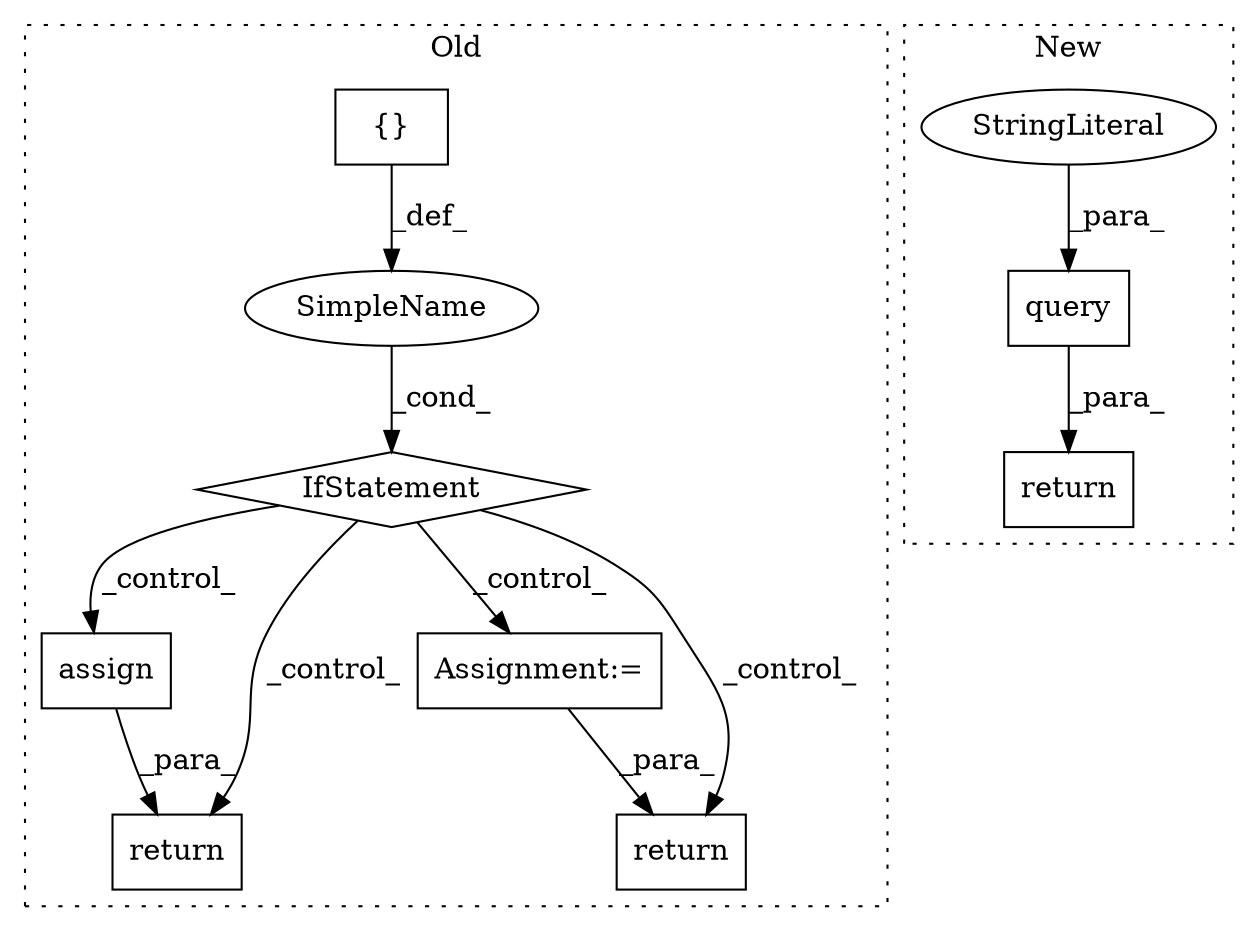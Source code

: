 digraph G {
subgraph cluster0 {
1 [label="assign" a="32" s="15080,15124" l="7,1" shape="box"];
3 [label="SimpleName" a="42" s="" l="" shape="ellipse"];
4 [label="return" a="41" s="15452" l="7" shape="box"];
5 [label="IfStatement" a="25" s="14756,14801" l="8,2" shape="diamond"];
6 [label="{}" a="4" s="14786,14800" l="1,1" shape="box"];
8 [label="Assignment:=" a="7" s="14899" l="25" shape="box"];
9 [label="return" a="41" s="14811" l="20" shape="box"];
label = "Old";
style="dotted";
}
subgraph cluster1 {
2 [label="query" a="32" s="14966,14982" l="6,1" shape="box"];
7 [label="StringLiteral" a="45" s="14972" l="10" shape="ellipse"];
10 [label="return" a="41" s="15196" l="7" shape="box"];
label = "New";
style="dotted";
}
1 -> 4 [label="_para_"];
2 -> 10 [label="_para_"];
3 -> 5 [label="_cond_"];
5 -> 9 [label="_control_"];
5 -> 1 [label="_control_"];
5 -> 4 [label="_control_"];
5 -> 8 [label="_control_"];
6 -> 3 [label="_def_"];
7 -> 2 [label="_para_"];
8 -> 9 [label="_para_"];
}